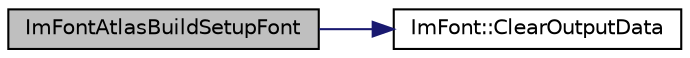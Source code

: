 digraph "ImFontAtlasBuildSetupFont"
{
 // LATEX_PDF_SIZE
  edge [fontname="Helvetica",fontsize="10",labelfontname="Helvetica",labelfontsize="10"];
  node [fontname="Helvetica",fontsize="10",shape=record];
  rankdir="LR";
  Node1 [label="ImFontAtlasBuildSetupFont",height=0.2,width=0.4,color="black", fillcolor="grey75", style="filled", fontcolor="black",tooltip=" "];
  Node1 -> Node2 [color="midnightblue",fontsize="10",style="solid"];
  Node2 [label="ImFont::ClearOutputData",height=0.2,width=0.4,color="black", fillcolor="white", style="filled",URL="$struct_im_font.html#aecf7773b1c40b433f91ee245f463de12",tooltip=" "];
}
